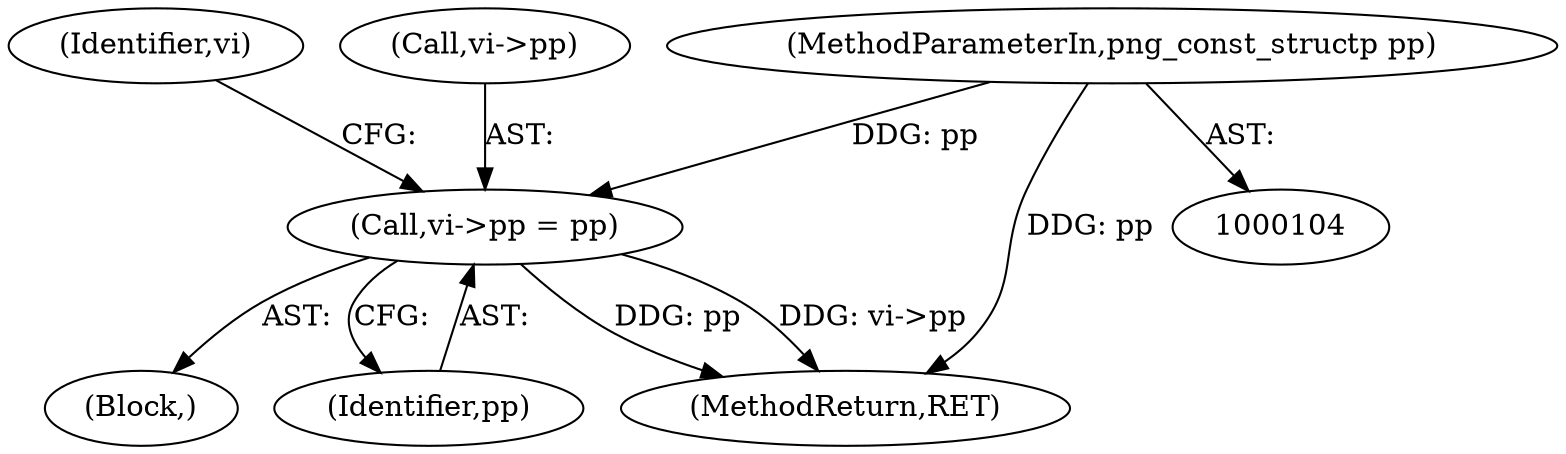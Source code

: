 digraph "0_Android_9d4853418ab2f754c2b63e091c29c5529b8b86ca_92@pointer" {
"1000119" [label="(Call,vi->pp = pp)"];
"1000107" [label="(MethodParameterIn,png_const_structp pp)"];
"1000110" [label="(Block,)"];
"1000119" [label="(Call,vi->pp = pp)"];
"1000126" [label="(Identifier,vi)"];
"1000123" [label="(Identifier,pp)"];
"1000107" [label="(MethodParameterIn,png_const_structp pp)"];
"1000120" [label="(Call,vi->pp)"];
"1000525" [label="(MethodReturn,RET)"];
"1000119" -> "1000110"  [label="AST: "];
"1000119" -> "1000123"  [label="CFG: "];
"1000120" -> "1000119"  [label="AST: "];
"1000123" -> "1000119"  [label="AST: "];
"1000126" -> "1000119"  [label="CFG: "];
"1000119" -> "1000525"  [label="DDG: pp"];
"1000119" -> "1000525"  [label="DDG: vi->pp"];
"1000107" -> "1000119"  [label="DDG: pp"];
"1000107" -> "1000104"  [label="AST: "];
"1000107" -> "1000525"  [label="DDG: pp"];
}
